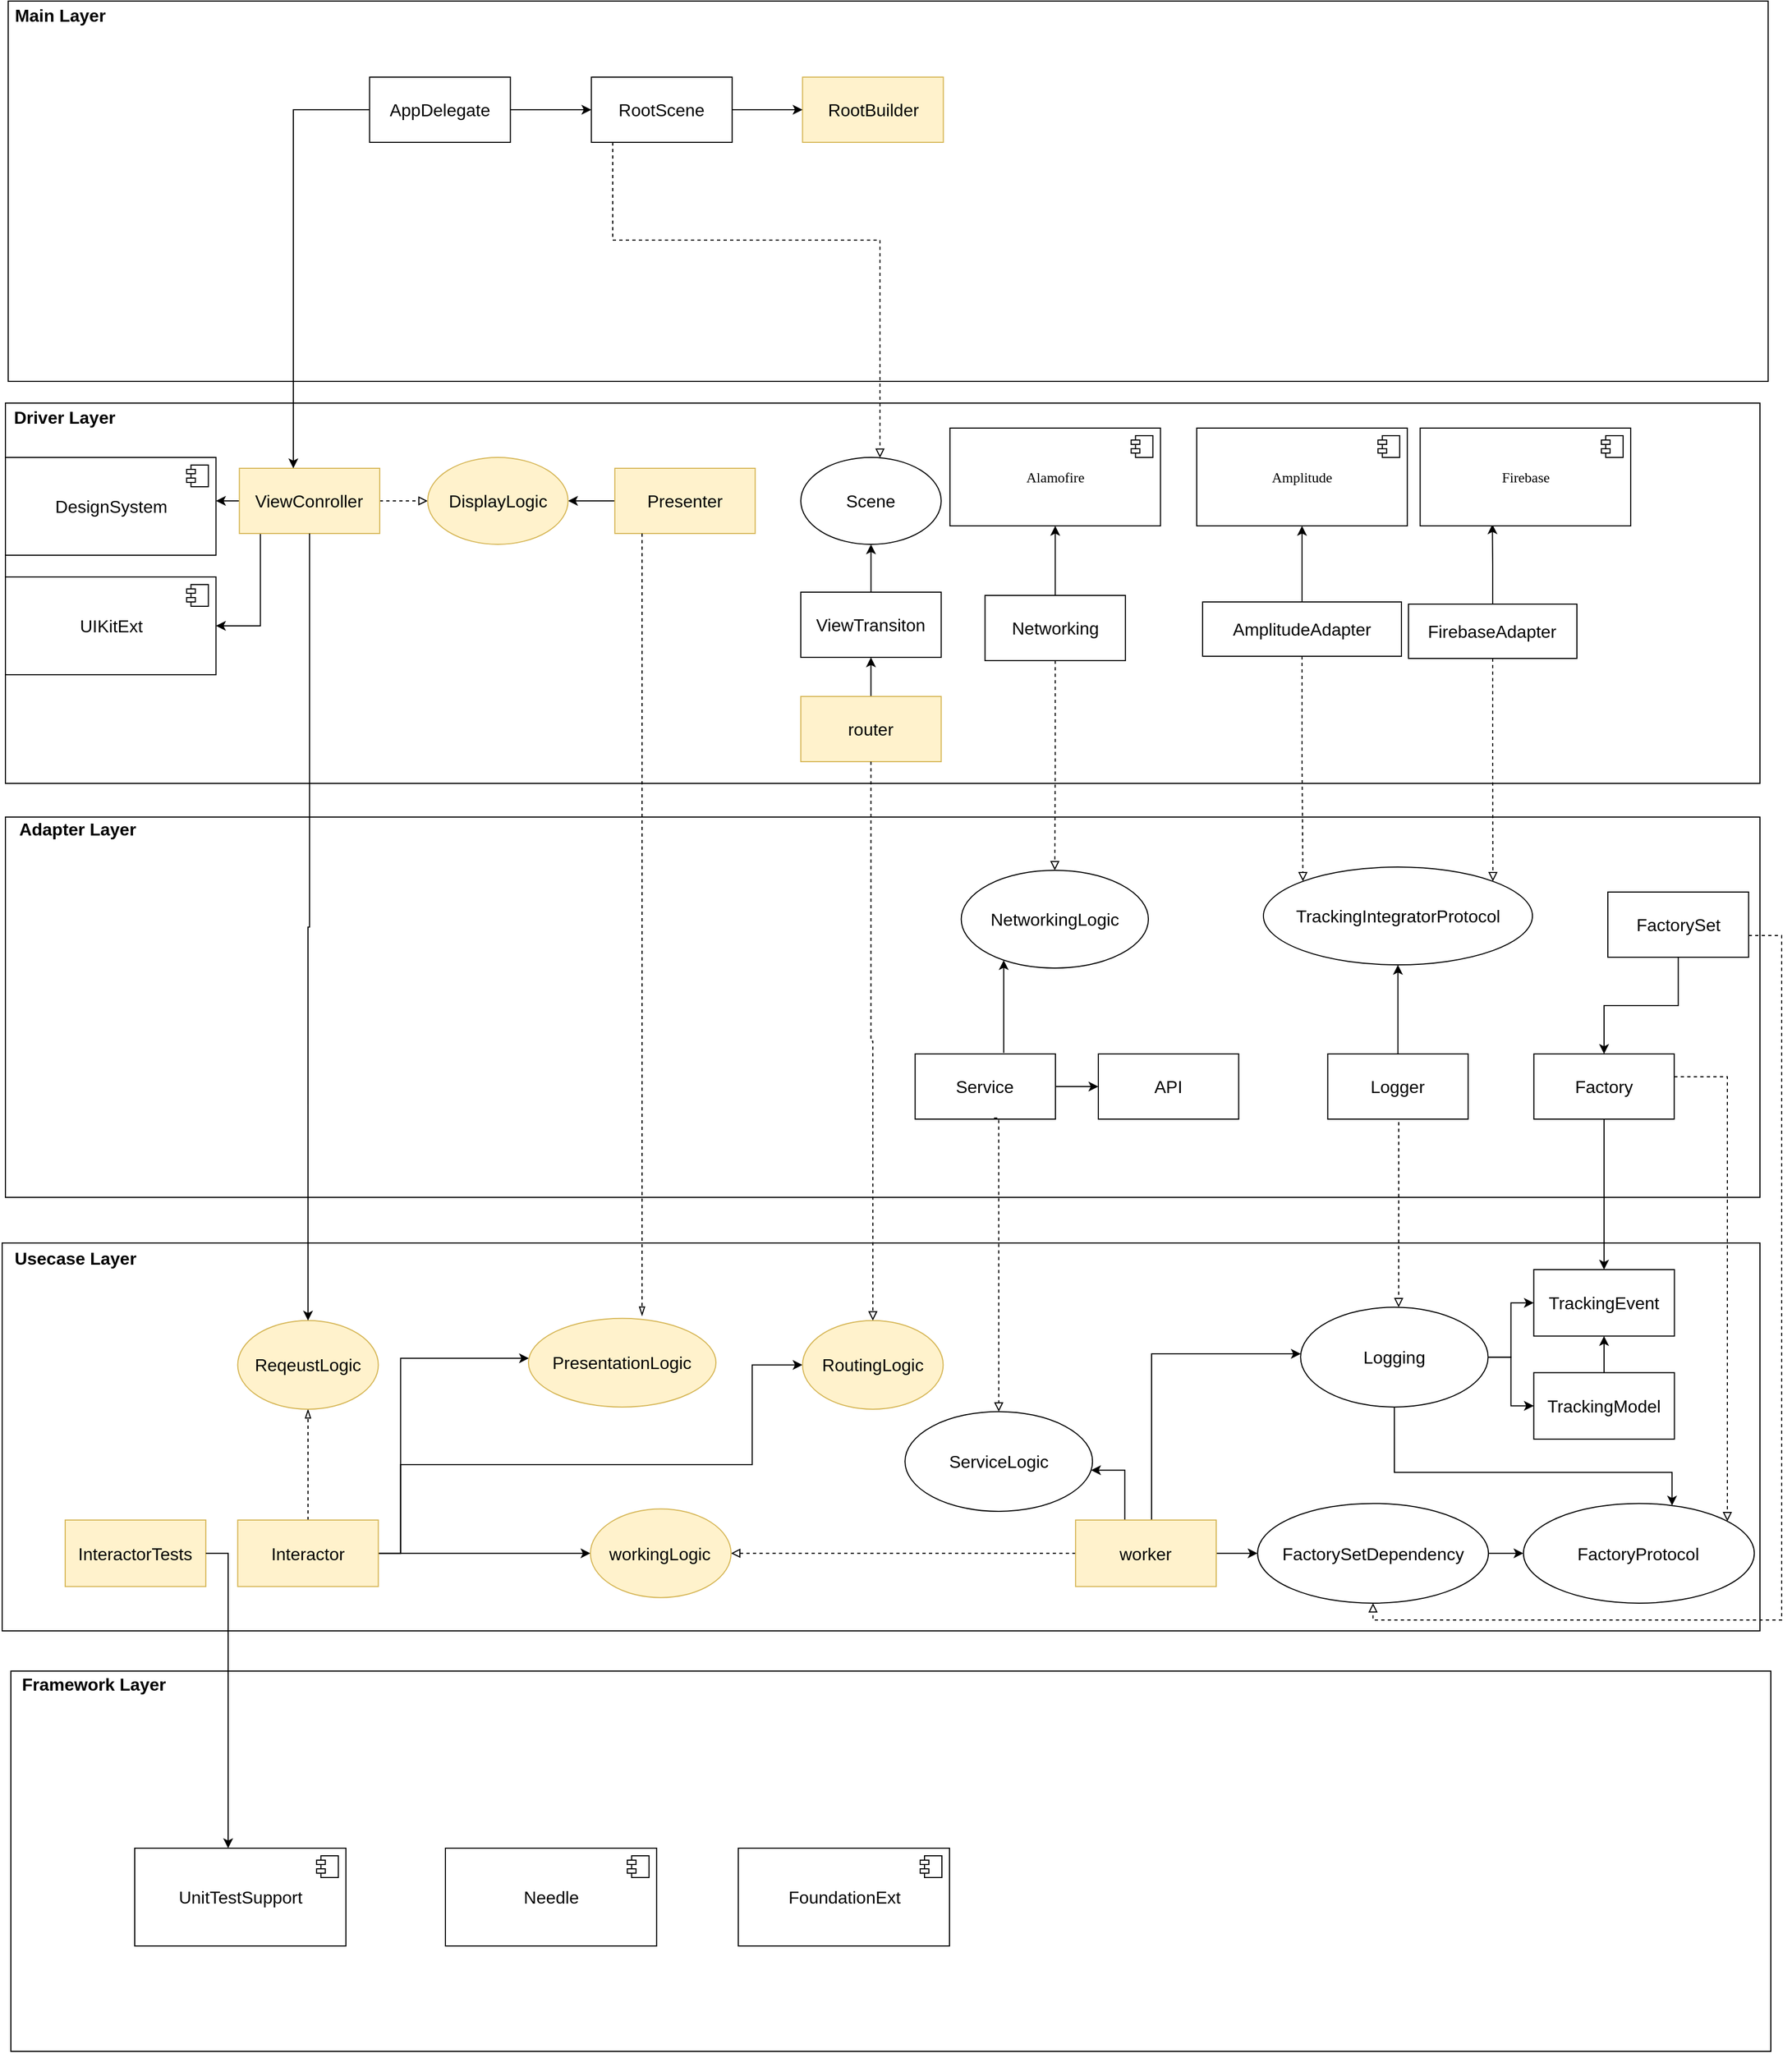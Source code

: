 <mxfile version="16.5.6" type="github">
  <diagram id="tFCrA8HCY2bKQqzYrnuj" name="모듈다이어그램">
    <mxGraphModel dx="1554" dy="914" grid="1" gridSize="10" guides="1" tooltips="1" connect="1" arrows="1" fold="1" page="1" pageScale="1" pageWidth="827" pageHeight="1169" math="0" shadow="0">
      <root>
        <mxCell id="0" />
        <mxCell id="1" parent="0" />
        <mxCell id="i3G74NsptF5IXXJmGlSM-5" value="" style="group" vertex="1" connectable="0" parent="1">
          <mxGeometry x="60" y="140" width="1620" height="350" as="geometry" />
        </mxCell>
        <mxCell id="i3G74NsptF5IXXJmGlSM-3" value="" style="whiteSpace=wrap;html=1;" vertex="1" parent="i3G74NsptF5IXXJmGlSM-5">
          <mxGeometry x="7.56" width="1620" height="350" as="geometry" />
        </mxCell>
        <mxCell id="i3G74NsptF5IXXJmGlSM-4" value="Main Layer" style="text;html=1;resizable=0;autosize=1;align=center;verticalAlign=middle;points=[];fillColor=none;strokeColor=none;rounded=0;fontStyle=1;fontSize=16;" vertex="1" parent="i3G74NsptF5IXXJmGlSM-5">
          <mxGeometry x="5.4" y="3" width="100" height="20" as="geometry" />
        </mxCell>
        <mxCell id="i3G74NsptF5IXXJmGlSM-92" style="edgeStyle=orthogonalEdgeStyle;rounded=0;orthogonalLoop=1;jettySize=auto;html=1;fontSize=16;" edge="1" parent="i3G74NsptF5IXXJmGlSM-5" source="i3G74NsptF5IXXJmGlSM-25" target="i3G74NsptF5IXXJmGlSM-90">
          <mxGeometry relative="1" as="geometry" />
        </mxCell>
        <mxCell id="i3G74NsptF5IXXJmGlSM-25" value="AppDelegate" style="rounded=0;whiteSpace=wrap;html=1;fontSize=16;" vertex="1" parent="i3G74NsptF5IXXJmGlSM-5">
          <mxGeometry x="340.2" y="70" width="129.6" height="60" as="geometry" />
        </mxCell>
        <mxCell id="i3G74NsptF5IXXJmGlSM-26" value="RootBuilder" style="rounded=0;whiteSpace=wrap;html=1;fontSize=16;fillColor=#fff2cc;strokeColor=#d6b656;" vertex="1" parent="i3G74NsptF5IXXJmGlSM-5">
          <mxGeometry x="738.72" y="70" width="129.6" height="60" as="geometry" />
        </mxCell>
        <mxCell id="i3G74NsptF5IXXJmGlSM-94" style="edgeStyle=orthogonalEdgeStyle;rounded=0;orthogonalLoop=1;jettySize=auto;html=1;fontSize=16;" edge="1" parent="i3G74NsptF5IXXJmGlSM-5" source="i3G74NsptF5IXXJmGlSM-90" target="i3G74NsptF5IXXJmGlSM-26">
          <mxGeometry relative="1" as="geometry" />
        </mxCell>
        <mxCell id="i3G74NsptF5IXXJmGlSM-90" value="RootScene" style="rounded=0;whiteSpace=wrap;html=1;fontSize=16;" vertex="1" parent="i3G74NsptF5IXXJmGlSM-5">
          <mxGeometry x="544.32" y="70" width="129.6" height="60" as="geometry" />
        </mxCell>
        <mxCell id="i3G74NsptF5IXXJmGlSM-6" value="" style="group" vertex="1" connectable="0" parent="1">
          <mxGeometry x="70" y="1677" width="1620" height="350" as="geometry" />
        </mxCell>
        <mxCell id="i3G74NsptF5IXXJmGlSM-7" value="" style="whiteSpace=wrap;html=1;" vertex="1" parent="i3G74NsptF5IXXJmGlSM-6">
          <mxGeometry width="1620" height="350" as="geometry" />
        </mxCell>
        <mxCell id="i3G74NsptF5IXXJmGlSM-8" value="&lt;b&gt;&lt;font style=&quot;font-size: 16px&quot;&gt;Framework Layer&lt;/font&gt;&lt;/b&gt;" style="text;html=1;resizable=0;autosize=1;align=center;verticalAlign=middle;points=[];fillColor=none;strokeColor=none;rounded=0;" vertex="1" parent="i3G74NsptF5IXXJmGlSM-6">
          <mxGeometry x="1.08" y="2" width="150" height="20" as="geometry" />
        </mxCell>
        <mxCell id="i3G74NsptF5IXXJmGlSM-39" value="Needle" style="html=1;dropTarget=0;fontSize=16;" vertex="1" parent="i3G74NsptF5IXXJmGlSM-6">
          <mxGeometry x="400" y="163" width="194.4" height="90" as="geometry" />
        </mxCell>
        <mxCell id="i3G74NsptF5IXXJmGlSM-40" value="" style="shape=module;jettyWidth=8;jettyHeight=4;fontSize=16;" vertex="1" parent="i3G74NsptF5IXXJmGlSM-39">
          <mxGeometry x="1" width="20" height="20" relative="1" as="geometry">
            <mxPoint x="-27" y="7" as="offset" />
          </mxGeometry>
        </mxCell>
        <mxCell id="i3G74NsptF5IXXJmGlSM-41" value="UnitTestSupport" style="html=1;dropTarget=0;fontSize=16;" vertex="1" parent="i3G74NsptF5IXXJmGlSM-6">
          <mxGeometry x="114" y="163" width="194.4" height="90" as="geometry" />
        </mxCell>
        <mxCell id="i3G74NsptF5IXXJmGlSM-42" value="" style="shape=module;jettyWidth=8;jettyHeight=4;fontSize=16;" vertex="1" parent="i3G74NsptF5IXXJmGlSM-41">
          <mxGeometry x="1" width="20" height="20" relative="1" as="geometry">
            <mxPoint x="-27" y="7" as="offset" />
          </mxGeometry>
        </mxCell>
        <mxCell id="i3G74NsptF5IXXJmGlSM-51" value="FoundationExt" style="html=1;dropTarget=0;fontSize=16;" vertex="1" parent="i3G74NsptF5IXXJmGlSM-6">
          <mxGeometry x="669.6" y="163" width="194.4" height="90" as="geometry" />
        </mxCell>
        <mxCell id="i3G74NsptF5IXXJmGlSM-52" value="" style="shape=module;jettyWidth=8;jettyHeight=4;fontSize=16;" vertex="1" parent="i3G74NsptF5IXXJmGlSM-51">
          <mxGeometry x="1" width="20" height="20" relative="1" as="geometry">
            <mxPoint x="-27" y="7" as="offset" />
          </mxGeometry>
        </mxCell>
        <mxCell id="i3G74NsptF5IXXJmGlSM-12" value="" style="group" vertex="1" connectable="0" parent="1">
          <mxGeometry x="65" y="510" width="1615" height="350" as="geometry" />
        </mxCell>
        <mxCell id="i3G74NsptF5IXXJmGlSM-13" value="" style="whiteSpace=wrap;html=1;" vertex="1" parent="i3G74NsptF5IXXJmGlSM-12">
          <mxGeometry width="1615" height="350" as="geometry" />
        </mxCell>
        <mxCell id="i3G74NsptF5IXXJmGlSM-14" value="Driver Layer" style="text;html=1;resizable=0;autosize=1;align=center;verticalAlign=middle;points=[];fillColor=none;strokeColor=none;rounded=0;fontStyle=1;fontSize=16;" vertex="1" parent="i3G74NsptF5IXXJmGlSM-12">
          <mxGeometry x="-1.077" y="3" width="110" height="20" as="geometry" />
        </mxCell>
        <mxCell id="i3G74NsptF5IXXJmGlSM-96" style="edgeStyle=orthogonalEdgeStyle;rounded=0;orthogonalLoop=1;jettySize=auto;html=1;fontSize=16;dashed=1;endArrow=block;endFill=0;" edge="1" parent="i3G74NsptF5IXXJmGlSM-12" source="i3G74NsptF5IXXJmGlSM-27" target="i3G74NsptF5IXXJmGlSM-37">
          <mxGeometry relative="1" as="geometry" />
        </mxCell>
        <mxCell id="i3G74NsptF5IXXJmGlSM-103" style="edgeStyle=orthogonalEdgeStyle;rounded=0;orthogonalLoop=1;jettySize=auto;html=1;fontSize=16;endArrow=classic;endFill=1;" edge="1" parent="i3G74NsptF5IXXJmGlSM-12" source="i3G74NsptF5IXXJmGlSM-27" target="i3G74NsptF5IXXJmGlSM-53">
          <mxGeometry relative="1" as="geometry">
            <Array as="points">
              <mxPoint x="204.567" y="90" />
              <mxPoint x="204.567" y="90" />
            </Array>
          </mxGeometry>
        </mxCell>
        <mxCell id="i3G74NsptF5IXXJmGlSM-104" style="edgeStyle=orthogonalEdgeStyle;rounded=0;orthogonalLoop=1;jettySize=auto;html=1;exitX=0.75;exitY=1;exitDx=0;exitDy=0;entryX=1;entryY=0.5;entryDx=0;entryDy=0;fontSize=16;endArrow=classic;endFill=1;" edge="1" parent="i3G74NsptF5IXXJmGlSM-12" source="i3G74NsptF5IXXJmGlSM-27" target="i3G74NsptF5IXXJmGlSM-88">
          <mxGeometry relative="1" as="geometry">
            <Array as="points">
              <mxPoint x="234.713" y="120" />
              <mxPoint x="234.713" y="205" />
            </Array>
          </mxGeometry>
        </mxCell>
        <mxCell id="i3G74NsptF5IXXJmGlSM-27" value="ViewConroller" style="rounded=0;whiteSpace=wrap;html=1;fontSize=16;fillColor=#fff2cc;strokeColor=#d6b656;" vertex="1" parent="i3G74NsptF5IXXJmGlSM-12">
          <mxGeometry x="215.333" y="60" width="129.2" height="60" as="geometry" />
        </mxCell>
        <mxCell id="i3G74NsptF5IXXJmGlSM-98" style="edgeStyle=orthogonalEdgeStyle;rounded=0;orthogonalLoop=1;jettySize=auto;html=1;fontSize=16;endArrow=classic;endFill=1;" edge="1" parent="i3G74NsptF5IXXJmGlSM-12" source="i3G74NsptF5IXXJmGlSM-28" target="i3G74NsptF5IXXJmGlSM-37">
          <mxGeometry relative="1" as="geometry" />
        </mxCell>
        <mxCell id="i3G74NsptF5IXXJmGlSM-28" value="Presenter" style="rounded=0;whiteSpace=wrap;html=1;fontSize=16;fillColor=#fff2cc;strokeColor=#d6b656;" vertex="1" parent="i3G74NsptF5IXXJmGlSM-12">
          <mxGeometry x="560.943" y="60" width="129.2" height="60" as="geometry" />
        </mxCell>
        <mxCell id="i3G74NsptF5IXXJmGlSM-101" style="edgeStyle=orthogonalEdgeStyle;rounded=0;orthogonalLoop=1;jettySize=auto;html=1;fontSize=16;endArrow=classic;endFill=1;" edge="1" parent="i3G74NsptF5IXXJmGlSM-12" source="i3G74NsptF5IXXJmGlSM-29" target="i3G74NsptF5IXXJmGlSM-30">
          <mxGeometry relative="1" as="geometry" />
        </mxCell>
        <mxCell id="i3G74NsptF5IXXJmGlSM-29" value="router" style="rounded=0;whiteSpace=wrap;html=1;fontSize=16;fillColor=#fff2cc;strokeColor=#d6b656;" vertex="1" parent="i3G74NsptF5IXXJmGlSM-12">
          <mxGeometry x="732.133" y="270" width="129.2" height="60" as="geometry" />
        </mxCell>
        <mxCell id="i3G74NsptF5IXXJmGlSM-102" style="edgeStyle=orthogonalEdgeStyle;rounded=0;orthogonalLoop=1;jettySize=auto;html=1;fontSize=16;endArrow=classic;endFill=1;" edge="1" parent="i3G74NsptF5IXXJmGlSM-12" source="i3G74NsptF5IXXJmGlSM-30" target="i3G74NsptF5IXXJmGlSM-31">
          <mxGeometry relative="1" as="geometry" />
        </mxCell>
        <mxCell id="i3G74NsptF5IXXJmGlSM-30" value="ViewTransiton" style="rounded=0;whiteSpace=wrap;html=1;fontSize=16;" vertex="1" parent="i3G74NsptF5IXXJmGlSM-12">
          <mxGeometry x="732.133" y="174" width="129.2" height="60" as="geometry" />
        </mxCell>
        <mxCell id="i3G74NsptF5IXXJmGlSM-31" value="Scene" style="ellipse;whiteSpace=wrap;html=1;fontSize=16;" vertex="1" parent="i3G74NsptF5IXXJmGlSM-12">
          <mxGeometry x="732.133" y="50" width="129.2" height="80" as="geometry" />
        </mxCell>
        <mxCell id="i3G74NsptF5IXXJmGlSM-37" value="DisplayLogic" style="ellipse;whiteSpace=wrap;html=1;fontSize=16;fillColor=#fff2cc;strokeColor=#d6b656;" vertex="1" parent="i3G74NsptF5IXXJmGlSM-12">
          <mxGeometry x="388.677" y="50" width="129.2" height="80" as="geometry" />
        </mxCell>
        <mxCell id="i3G74NsptF5IXXJmGlSM-53" value="DesignSystem" style="html=1;dropTarget=0;fontSize=16;" vertex="1" parent="i3G74NsptF5IXXJmGlSM-12">
          <mxGeometry y="50" width="193.8" height="90" as="geometry" />
        </mxCell>
        <mxCell id="i3G74NsptF5IXXJmGlSM-54" value="" style="shape=module;jettyWidth=8;jettyHeight=4;fontSize=16;" vertex="1" parent="i3G74NsptF5IXXJmGlSM-53">
          <mxGeometry x="1" width="20" height="20" relative="1" as="geometry">
            <mxPoint x="-27" y="7" as="offset" />
          </mxGeometry>
        </mxCell>
        <mxCell id="i3G74NsptF5IXXJmGlSM-145" value="" style="edgeStyle=orthogonalEdgeStyle;rounded=0;orthogonalLoop=1;jettySize=auto;html=1;fontSize=16;endArrow=classic;endFill=1;" edge="1" parent="i3G74NsptF5IXXJmGlSM-12" source="i3G74NsptF5IXXJmGlSM-55" target="i3G74NsptF5IXXJmGlSM-140">
          <mxGeometry relative="1" as="geometry" />
        </mxCell>
        <mxCell id="i3G74NsptF5IXXJmGlSM-55" value="AmplitudeAdapter" style="rounded=0;whiteSpace=wrap;html=1;fontSize=16;" vertex="1" parent="i3G74NsptF5IXXJmGlSM-12">
          <mxGeometry x="1101.97" y="183" width="183.033" height="50" as="geometry" />
        </mxCell>
        <mxCell id="i3G74NsptF5IXXJmGlSM-148" style="edgeStyle=orthogonalEdgeStyle;rounded=0;orthogonalLoop=1;jettySize=auto;html=1;entryX=0.343;entryY=0.984;entryDx=0;entryDy=0;entryPerimeter=0;fontSize=16;endArrow=classic;endFill=1;" edge="1" parent="i3G74NsptF5IXXJmGlSM-12" source="i3G74NsptF5IXXJmGlSM-56" target="i3G74NsptF5IXXJmGlSM-142">
          <mxGeometry relative="1" as="geometry" />
        </mxCell>
        <mxCell id="i3G74NsptF5IXXJmGlSM-56" value="FirebaseAdapter" style="rounded=0;whiteSpace=wrap;html=1;fontSize=16;" vertex="1" parent="i3G74NsptF5IXXJmGlSM-12">
          <mxGeometry x="1291.463" y="185" width="155.04" height="50" as="geometry" />
        </mxCell>
        <mxCell id="i3G74NsptF5IXXJmGlSM-88" value="UIKitExt" style="html=1;dropTarget=0;fontSize=16;" vertex="1" parent="i3G74NsptF5IXXJmGlSM-12">
          <mxGeometry y="160" width="193.8" height="90" as="geometry" />
        </mxCell>
        <mxCell id="i3G74NsptF5IXXJmGlSM-89" value="" style="shape=module;jettyWidth=8;jettyHeight=4;fontSize=16;" vertex="1" parent="i3G74NsptF5IXXJmGlSM-88">
          <mxGeometry x="1" width="20" height="20" relative="1" as="geometry">
            <mxPoint x="-27" y="7" as="offset" />
          </mxGeometry>
        </mxCell>
        <mxCell id="i3G74NsptF5IXXJmGlSM-140" value="&lt;p class=&quot;p1&quot; style=&quot;margin: 0px ; font-stretch: normal ; font-size: 13px ; line-height: normal ; font-family: &amp;#34;menlo&amp;#34; ; background-color: rgb(255 , 255 , 255)&quot;&gt;Amplitude&lt;/p&gt;" style="html=1;dropTarget=0;fontSize=16;" vertex="1" parent="i3G74NsptF5IXXJmGlSM-12">
          <mxGeometry x="1096.587" y="23" width="193.8" height="90" as="geometry" />
        </mxCell>
        <mxCell id="i3G74NsptF5IXXJmGlSM-141" value="" style="shape=module;jettyWidth=8;jettyHeight=4;fontSize=16;" vertex="1" parent="i3G74NsptF5IXXJmGlSM-140">
          <mxGeometry x="1" width="20" height="20" relative="1" as="geometry">
            <mxPoint x="-27" y="7" as="offset" />
          </mxGeometry>
        </mxCell>
        <mxCell id="i3G74NsptF5IXXJmGlSM-142" value="&lt;p class=&quot;p1&quot; style=&quot;margin: 0px ; font-stretch: normal ; font-size: 13px ; line-height: normal ; font-family: &amp;#34;menlo&amp;#34; ; background-color: rgb(255 , 255 , 255)&quot;&gt;Firebase&lt;/p&gt;" style="html=1;dropTarget=0;fontSize=16;" vertex="1" parent="i3G74NsptF5IXXJmGlSM-12">
          <mxGeometry x="1302.23" y="23" width="193.8" height="90" as="geometry" />
        </mxCell>
        <mxCell id="i3G74NsptF5IXXJmGlSM-143" value="" style="shape=module;jettyWidth=8;jettyHeight=4;fontSize=16;" vertex="1" parent="i3G74NsptF5IXXJmGlSM-142">
          <mxGeometry x="1" width="20" height="20" relative="1" as="geometry">
            <mxPoint x="-27" y="7" as="offset" />
          </mxGeometry>
        </mxCell>
        <mxCell id="i3G74NsptF5IXXJmGlSM-205" style="edgeStyle=orthogonalEdgeStyle;rounded=0;orthogonalLoop=1;jettySize=auto;html=1;fontSize=16;endArrow=classic;endFill=1;" edge="1" parent="i3G74NsptF5IXXJmGlSM-12" source="i3G74NsptF5IXXJmGlSM-201" target="i3G74NsptF5IXXJmGlSM-203">
          <mxGeometry relative="1" as="geometry" />
        </mxCell>
        <mxCell id="i3G74NsptF5IXXJmGlSM-201" value="Networking" style="rounded=0;whiteSpace=wrap;html=1;fontSize=16;" vertex="1" parent="i3G74NsptF5IXXJmGlSM-12">
          <mxGeometry x="901.71" y="177" width="129.2" height="60" as="geometry" />
        </mxCell>
        <mxCell id="i3G74NsptF5IXXJmGlSM-203" value="&lt;p class=&quot;p1&quot; style=&quot;margin: 0px ; font-stretch: normal ; font-size: 13px ; line-height: normal ; font-family: &amp;#34;menlo&amp;#34; ; background-color: rgb(255 , 255 , 255)&quot;&gt;Alamofire&lt;/p&gt;" style="html=1;dropTarget=0;fontSize=16;" vertex="1" parent="i3G74NsptF5IXXJmGlSM-12">
          <mxGeometry x="869.41" y="23" width="193.8" height="90" as="geometry" />
        </mxCell>
        <mxCell id="i3G74NsptF5IXXJmGlSM-204" value="" style="shape=module;jettyWidth=8;jettyHeight=4;fontSize=16;" vertex="1" parent="i3G74NsptF5IXXJmGlSM-203">
          <mxGeometry x="1" width="20" height="20" relative="1" as="geometry">
            <mxPoint x="-27" y="7" as="offset" />
          </mxGeometry>
        </mxCell>
        <mxCell id="i3G74NsptF5IXXJmGlSM-18" value="" style="group;dashed=1;" vertex="1" connectable="0" parent="1">
          <mxGeometry x="72" y="890" width="1615" height="350" as="geometry" />
        </mxCell>
        <mxCell id="i3G74NsptF5IXXJmGlSM-19" value="" style="whiteSpace=wrap;html=1;" vertex="1" parent="i3G74NsptF5IXXJmGlSM-18">
          <mxGeometry x="-7" y="1" width="1615" height="350" as="geometry" />
        </mxCell>
        <mxCell id="i3G74NsptF5IXXJmGlSM-20" value="Adapter Layer" style="text;html=1;resizable=0;autosize=1;align=center;verticalAlign=middle;points=[];fillColor=none;strokeColor=none;rounded=0;fontStyle=1;fontSize=16;" vertex="1" parent="i3G74NsptF5IXXJmGlSM-18">
          <mxGeometry x="-1.077" y="2" width="120" height="20" as="geometry" />
        </mxCell>
        <mxCell id="i3G74NsptF5IXXJmGlSM-71" value="TrackingIntegratorProtocol" style="ellipse;whiteSpace=wrap;html=1;fontSize=16;" vertex="1" parent="i3G74NsptF5IXXJmGlSM-18">
          <mxGeometry x="1150.957" y="47" width="247.633" height="90" as="geometry" />
        </mxCell>
        <mxCell id="i3G74NsptF5IXXJmGlSM-135" style="edgeStyle=orthogonalEdgeStyle;rounded=0;orthogonalLoop=1;jettySize=auto;html=1;fontSize=16;endArrow=classic;endFill=1;" edge="1" parent="i3G74NsptF5IXXJmGlSM-18" source="i3G74NsptF5IXXJmGlSM-57" target="i3G74NsptF5IXXJmGlSM-71">
          <mxGeometry relative="1" as="geometry" />
        </mxCell>
        <mxCell id="i3G74NsptF5IXXJmGlSM-57" value="Logger" style="rounded=0;whiteSpace=wrap;html=1;fontSize=16;" vertex="1" parent="i3G74NsptF5IXXJmGlSM-18">
          <mxGeometry x="1210.173" y="219" width="129.2" height="60" as="geometry" />
        </mxCell>
        <mxCell id="i3G74NsptF5IXXJmGlSM-177" value="Factory" style="rounded=0;whiteSpace=wrap;html=1;fontSize=16;" vertex="1" parent="i3G74NsptF5IXXJmGlSM-18">
          <mxGeometry x="1399.897" y="219" width="129.2" height="60" as="geometry" />
        </mxCell>
        <mxCell id="i3G74NsptF5IXXJmGlSM-200" value="" style="edgeStyle=orthogonalEdgeStyle;rounded=0;orthogonalLoop=1;jettySize=auto;html=1;fontSize=16;endArrow=classic;endFill=1;" edge="1" parent="i3G74NsptF5IXXJmGlSM-18" target="i3G74NsptF5IXXJmGlSM-199">
          <mxGeometry relative="1" as="geometry">
            <mxPoint x="911.9" y="218" as="sourcePoint" />
            <mxPoint x="922.94" y="140" as="targetPoint" />
            <Array as="points">
              <mxPoint x="912" y="190" />
              <mxPoint x="912" y="190" />
            </Array>
          </mxGeometry>
        </mxCell>
        <mxCell id="i3G74NsptF5IXXJmGlSM-210" value="" style="edgeStyle=orthogonalEdgeStyle;rounded=0;orthogonalLoop=1;jettySize=auto;html=1;fontSize=16;endArrow=classic;endFill=1;" edge="1" parent="i3G74NsptF5IXXJmGlSM-18" source="i3G74NsptF5IXXJmGlSM-193" target="i3G74NsptF5IXXJmGlSM-206">
          <mxGeometry relative="1" as="geometry" />
        </mxCell>
        <mxCell id="i3G74NsptF5IXXJmGlSM-193" value="Service" style="rounded=0;whiteSpace=wrap;html=1;fontSize=16;" vertex="1" parent="i3G74NsptF5IXXJmGlSM-18">
          <mxGeometry x="830.34" y="219" width="129.2" height="60" as="geometry" />
        </mxCell>
        <mxCell id="i3G74NsptF5IXXJmGlSM-199" value="NetworkingLogic" style="ellipse;whiteSpace=wrap;html=1;fontSize=16;" vertex="1" parent="i3G74NsptF5IXXJmGlSM-18">
          <mxGeometry x="872.807" y="50" width="172.267" height="90" as="geometry" />
        </mxCell>
        <mxCell id="i3G74NsptF5IXXJmGlSM-206" value="API" style="rounded=0;whiteSpace=wrap;html=1;fontSize=16;" vertex="1" parent="i3G74NsptF5IXXJmGlSM-18">
          <mxGeometry x="999" y="219" width="129.2" height="60" as="geometry" />
        </mxCell>
        <mxCell id="i3G74NsptF5IXXJmGlSM-211" style="edgeStyle=orthogonalEdgeStyle;rounded=0;orthogonalLoop=1;jettySize=auto;html=1;fontSize=16;endArrow=classic;endFill=1;" edge="1" parent="i3G74NsptF5IXXJmGlSM-18" source="i3G74NsptF5IXXJmGlSM-187" target="i3G74NsptF5IXXJmGlSM-177">
          <mxGeometry relative="1" as="geometry" />
        </mxCell>
        <mxCell id="i3G74NsptF5IXXJmGlSM-187" value="FactorySet" style="rounded=0;whiteSpace=wrap;html=1;fontSize=16;" vertex="1" parent="i3G74NsptF5IXXJmGlSM-18">
          <mxGeometry x="1468" y="70" width="129.6" height="60" as="geometry" />
        </mxCell>
        <mxCell id="i3G74NsptF5IXXJmGlSM-21" value="" style="group" vertex="1" connectable="0" parent="1">
          <mxGeometry x="62" y="1283" width="1618" height="357" as="geometry" />
        </mxCell>
        <mxCell id="i3G74NsptF5IXXJmGlSM-22" value="" style="whiteSpace=wrap;html=1;" vertex="1" parent="i3G74NsptF5IXXJmGlSM-21">
          <mxGeometry width="1618.0" height="357" as="geometry" />
        </mxCell>
        <mxCell id="i3G74NsptF5IXXJmGlSM-23" value="&lt;b&gt;&lt;font style=&quot;font-size: 16px&quot;&gt;Usecase Layer&lt;/font&gt;&lt;/b&gt;" style="text;html=1;resizable=0;autosize=1;align=center;verticalAlign=middle;points=[];fillColor=none;strokeColor=none;rounded=0;" vertex="1" parent="i3G74NsptF5IXXJmGlSM-21">
          <mxGeometry x="1.606" y="4.08" width="130" height="20" as="geometry" />
        </mxCell>
        <mxCell id="i3G74NsptF5IXXJmGlSM-107" style="edgeStyle=orthogonalEdgeStyle;rounded=0;orthogonalLoop=1;jettySize=auto;html=1;dashed=1;fontSize=16;endArrow=blockThin;endFill=0;" edge="1" parent="i3G74NsptF5IXXJmGlSM-21" source="i3G74NsptF5IXXJmGlSM-32" target="i3G74NsptF5IXXJmGlSM-36">
          <mxGeometry relative="1" as="geometry" />
        </mxCell>
        <mxCell id="i3G74NsptF5IXXJmGlSM-108" style="edgeStyle=orthogonalEdgeStyle;rounded=0;orthogonalLoop=1;jettySize=auto;html=1;fontSize=16;endArrow=classic;endFill=1;" edge="1" parent="i3G74NsptF5IXXJmGlSM-21" source="i3G74NsptF5IXXJmGlSM-32" target="i3G74NsptF5IXXJmGlSM-35">
          <mxGeometry relative="1" as="geometry">
            <Array as="points">
              <mxPoint x="366.747" y="285.6" />
              <mxPoint x="366.747" y="106.08" />
            </Array>
          </mxGeometry>
        </mxCell>
        <mxCell id="i3G74NsptF5IXXJmGlSM-109" style="edgeStyle=orthogonalEdgeStyle;rounded=0;orthogonalLoop=1;jettySize=auto;html=1;entryX=0;entryY=0.5;entryDx=0;entryDy=0;fontSize=16;endArrow=classic;endFill=1;" edge="1" parent="i3G74NsptF5IXXJmGlSM-21" source="i3G74NsptF5IXXJmGlSM-32" target="i3G74NsptF5IXXJmGlSM-34">
          <mxGeometry relative="1" as="geometry" />
        </mxCell>
        <mxCell id="i3G74NsptF5IXXJmGlSM-128" style="edgeStyle=orthogonalEdgeStyle;rounded=0;orthogonalLoop=1;jettySize=auto;html=1;fontSize=16;endArrow=classic;endFill=1;" edge="1" parent="i3G74NsptF5IXXJmGlSM-21" source="i3G74NsptF5IXXJmGlSM-32" target="i3G74NsptF5IXXJmGlSM-126">
          <mxGeometry relative="1" as="geometry">
            <Array as="points">
              <mxPoint x="366.747" y="285.6" />
              <mxPoint x="366.747" y="204" />
              <mxPoint x="690.347" y="204" />
              <mxPoint x="690.347" y="112.2" />
            </Array>
          </mxGeometry>
        </mxCell>
        <mxCell id="i3G74NsptF5IXXJmGlSM-32" value="Interactor" style="rounded=0;whiteSpace=wrap;html=1;fontSize=16;fillColor=#fff2cc;strokeColor=#d6b656;" vertex="1" parent="i3G74NsptF5IXXJmGlSM-21">
          <mxGeometry x="216.812" y="255" width="129.44" height="61.2" as="geometry" />
        </mxCell>
        <mxCell id="i3G74NsptF5IXXJmGlSM-110" style="edgeStyle=orthogonalEdgeStyle;rounded=0;orthogonalLoop=1;jettySize=auto;html=1;fontSize=16;endArrow=block;endFill=0;dashed=1;" edge="1" parent="i3G74NsptF5IXXJmGlSM-21" source="i3G74NsptF5IXXJmGlSM-33" target="i3G74NsptF5IXXJmGlSM-34">
          <mxGeometry relative="1" as="geometry" />
        </mxCell>
        <mxCell id="i3G74NsptF5IXXJmGlSM-129" style="edgeStyle=orthogonalEdgeStyle;rounded=0;orthogonalLoop=1;jettySize=auto;html=1;fontSize=16;endArrow=classic;endFill=1;" edge="1" parent="i3G74NsptF5IXXJmGlSM-21" source="i3G74NsptF5IXXJmGlSM-33" target="i3G74NsptF5IXXJmGlSM-72">
          <mxGeometry relative="1" as="geometry">
            <Array as="points">
              <mxPoint x="1058" y="102" />
            </Array>
          </mxGeometry>
        </mxCell>
        <mxCell id="i3G74NsptF5IXXJmGlSM-173" style="edgeStyle=orthogonalEdgeStyle;rounded=0;orthogonalLoop=1;jettySize=auto;html=1;fontSize=16;endArrow=classic;endFill=1;" edge="1" parent="i3G74NsptF5IXXJmGlSM-21" source="i3G74NsptF5IXXJmGlSM-33" target="i3G74NsptF5IXXJmGlSM-171">
          <mxGeometry relative="1" as="geometry" />
        </mxCell>
        <mxCell id="i3G74NsptF5IXXJmGlSM-192" style="edgeStyle=orthogonalEdgeStyle;rounded=0;orthogonalLoop=1;jettySize=auto;html=1;fontSize=16;endArrow=classic;endFill=1;" edge="1" parent="i3G74NsptF5IXXJmGlSM-21" source="i3G74NsptF5IXXJmGlSM-33" target="i3G74NsptF5IXXJmGlSM-191">
          <mxGeometry relative="1" as="geometry">
            <Array as="points">
              <mxPoint x="1033.363" y="209.1" />
            </Array>
          </mxGeometry>
        </mxCell>
        <mxCell id="i3G74NsptF5IXXJmGlSM-33" value="worker" style="rounded=0;whiteSpace=wrap;html=1;fontSize=16;fillColor=#fff2cc;strokeColor=#d6b656;" vertex="1" parent="i3G74NsptF5IXXJmGlSM-21">
          <mxGeometry x="988.059" y="255" width="129.44" height="61.2" as="geometry" />
        </mxCell>
        <mxCell id="i3G74NsptF5IXXJmGlSM-34" value="workingLogic" style="ellipse;whiteSpace=wrap;html=1;fontSize=16;fillColor=#fff2cc;strokeColor=#d6b656;" vertex="1" parent="i3G74NsptF5IXXJmGlSM-21">
          <mxGeometry x="541.491" y="244.8" width="129.44" height="81.6" as="geometry" />
        </mxCell>
        <mxCell id="i3G74NsptF5IXXJmGlSM-35" value="PresentationLogic" style="ellipse;whiteSpace=wrap;html=1;fontSize=16;fillColor=#fff2cc;strokeColor=#d6b656;" vertex="1" parent="i3G74NsptF5IXXJmGlSM-21">
          <mxGeometry x="484.444" y="69.36" width="172.587" height="81.6" as="geometry" />
        </mxCell>
        <mxCell id="i3G74NsptF5IXXJmGlSM-36" value="ReqeustLogic" style="ellipse;whiteSpace=wrap;html=1;fontSize=16;fillColor=#fff2cc;strokeColor=#d6b656;" vertex="1" parent="i3G74NsptF5IXXJmGlSM-21">
          <mxGeometry x="216.812" y="71.4" width="129.44" height="81.6" as="geometry" />
        </mxCell>
        <mxCell id="i3G74NsptF5IXXJmGlSM-131" style="edgeStyle=orthogonalEdgeStyle;rounded=0;orthogonalLoop=1;jettySize=auto;html=1;fontSize=16;endArrow=classic;endFill=1;" edge="1" parent="i3G74NsptF5IXXJmGlSM-21" source="i3G74NsptF5IXXJmGlSM-72" target="i3G74NsptF5IXXJmGlSM-73">
          <mxGeometry relative="1" as="geometry" />
        </mxCell>
        <mxCell id="i3G74NsptF5IXXJmGlSM-133" style="edgeStyle=orthogonalEdgeStyle;rounded=0;orthogonalLoop=1;jettySize=auto;html=1;fontSize=16;endArrow=classic;endFill=1;" edge="1" parent="i3G74NsptF5IXXJmGlSM-21" source="i3G74NsptF5IXXJmGlSM-72" target="i3G74NsptF5IXXJmGlSM-74">
          <mxGeometry relative="1" as="geometry" />
        </mxCell>
        <mxCell id="i3G74NsptF5IXXJmGlSM-176" style="edgeStyle=orthogonalEdgeStyle;rounded=0;orthogonalLoop=1;jettySize=auto;html=1;fontSize=16;endArrow=classic;endFill=1;" edge="1" parent="i3G74NsptF5IXXJmGlSM-21" source="i3G74NsptF5IXXJmGlSM-72" target="i3G74NsptF5IXXJmGlSM-172">
          <mxGeometry relative="1" as="geometry">
            <Array as="points">
              <mxPoint x="1281.456" y="211.14" />
              <mxPoint x="1537.1" y="211.14" />
            </Array>
          </mxGeometry>
        </mxCell>
        <mxCell id="i3G74NsptF5IXXJmGlSM-72" value="Logging" style="ellipse;whiteSpace=wrap;html=1;fontSize=16;" vertex="1" parent="i3G74NsptF5IXXJmGlSM-21">
          <mxGeometry x="1195.163" y="59.16" width="172.587" height="91.8" as="geometry" />
        </mxCell>
        <mxCell id="i3G74NsptF5IXXJmGlSM-73" value="TrackingEvent" style="rounded=0;whiteSpace=wrap;html=1;fontSize=16;" vertex="1" parent="i3G74NsptF5IXXJmGlSM-21">
          <mxGeometry x="1409.817" y="24.48" width="129.44" height="61.2" as="geometry" />
        </mxCell>
        <mxCell id="i3G74NsptF5IXXJmGlSM-134" value="" style="edgeStyle=orthogonalEdgeStyle;rounded=0;orthogonalLoop=1;jettySize=auto;html=1;fontSize=16;endArrow=classic;endFill=1;" edge="1" parent="i3G74NsptF5IXXJmGlSM-21" source="i3G74NsptF5IXXJmGlSM-74" target="i3G74NsptF5IXXJmGlSM-73">
          <mxGeometry relative="1" as="geometry" />
        </mxCell>
        <mxCell id="i3G74NsptF5IXXJmGlSM-74" value="TrackingModel" style="rounded=0;whiteSpace=wrap;html=1;fontSize=16;" vertex="1" parent="i3G74NsptF5IXXJmGlSM-21">
          <mxGeometry x="1409.817" y="119.34" width="129.44" height="61.2" as="geometry" />
        </mxCell>
        <mxCell id="i3G74NsptF5IXXJmGlSM-126" value="RoutingLogic" style="ellipse;whiteSpace=wrap;html=1;fontSize=16;fillColor=#fff2cc;strokeColor=#d6b656;" vertex="1" parent="i3G74NsptF5IXXJmGlSM-21">
          <mxGeometry x="736.729" y="71.4" width="129.44" height="81.6" as="geometry" />
        </mxCell>
        <mxCell id="i3G74NsptF5IXXJmGlSM-174" style="edgeStyle=orthogonalEdgeStyle;rounded=0;orthogonalLoop=1;jettySize=auto;html=1;entryX=0;entryY=0.5;entryDx=0;entryDy=0;fontSize=16;endArrow=classic;endFill=1;" edge="1" parent="i3G74NsptF5IXXJmGlSM-21" source="i3G74NsptF5IXXJmGlSM-171" target="i3G74NsptF5IXXJmGlSM-172">
          <mxGeometry relative="1" as="geometry" />
        </mxCell>
        <mxCell id="i3G74NsptF5IXXJmGlSM-171" value="FactorySetDependency" style="ellipse;whiteSpace=wrap;html=1;fontSize=16;" vertex="1" parent="i3G74NsptF5IXXJmGlSM-21">
          <mxGeometry x="1155.589" y="239.7" width="212.497" height="91.8" as="geometry" />
        </mxCell>
        <mxCell id="i3G74NsptF5IXXJmGlSM-172" value="FactoryProtocol" style="ellipse;whiteSpace=wrap;html=1;fontSize=16;" vertex="1" parent="i3G74NsptF5IXXJmGlSM-21">
          <mxGeometry x="1400.312" y="239.7" width="212.497" height="91.8" as="geometry" />
        </mxCell>
        <mxCell id="i3G74NsptF5IXXJmGlSM-191" value="ServiceLogic" style="ellipse;whiteSpace=wrap;html=1;fontSize=16;" vertex="1" parent="i3G74NsptF5IXXJmGlSM-21">
          <mxGeometry x="831.056" y="155.2" width="172.587" height="91.8" as="geometry" />
        </mxCell>
        <mxCell id="i3G74NsptF5IXXJmGlSM-212" value="InteractorTests" style="rounded=0;whiteSpace=wrap;html=1;fontSize=16;fillColor=#fff2cc;strokeColor=#d6b656;" vertex="1" parent="i3G74NsptF5IXXJmGlSM-21">
          <mxGeometry x="58.002" y="255" width="129.44" height="61.2" as="geometry" />
        </mxCell>
        <mxCell id="i3G74NsptF5IXXJmGlSM-95" style="edgeStyle=orthogonalEdgeStyle;rounded=0;orthogonalLoop=1;jettySize=auto;html=1;fontSize=16;" edge="1" parent="1" source="i3G74NsptF5IXXJmGlSM-25" target="i3G74NsptF5IXXJmGlSM-27">
          <mxGeometry relative="1" as="geometry">
            <Array as="points">
              <mxPoint x="330" y="240" />
            </Array>
          </mxGeometry>
        </mxCell>
        <mxCell id="i3G74NsptF5IXXJmGlSM-100" style="edgeStyle=orthogonalEdgeStyle;rounded=0;orthogonalLoop=1;jettySize=auto;html=1;fontSize=16;endArrow=block;endFill=0;dashed=1;" edge="1" parent="1" source="i3G74NsptF5IXXJmGlSM-90" target="i3G74NsptF5IXXJmGlSM-31">
          <mxGeometry relative="1" as="geometry">
            <Array as="points">
              <mxPoint x="624" y="360" />
              <mxPoint x="870" y="360" />
            </Array>
          </mxGeometry>
        </mxCell>
        <mxCell id="i3G74NsptF5IXXJmGlSM-105" style="edgeStyle=orthogonalEdgeStyle;rounded=0;orthogonalLoop=1;jettySize=auto;html=1;fontSize=16;endArrow=blockThin;endFill=0;dashed=1;" edge="1" parent="1" source="i3G74NsptF5IXXJmGlSM-28">
          <mxGeometry relative="1" as="geometry">
            <mxPoint x="651" y="1350" as="targetPoint" />
            <Array as="points">
              <mxPoint x="651" y="1340" />
              <mxPoint x="651" y="1340" />
            </Array>
          </mxGeometry>
        </mxCell>
        <mxCell id="i3G74NsptF5IXXJmGlSM-106" style="edgeStyle=orthogonalEdgeStyle;rounded=0;orthogonalLoop=1;jettySize=auto;html=1;fontSize=16;endArrow=classic;endFill=1;" edge="1" parent="1" source="i3G74NsptF5IXXJmGlSM-27" target="i3G74NsptF5IXXJmGlSM-36">
          <mxGeometry relative="1" as="geometry" />
        </mxCell>
        <mxCell id="i3G74NsptF5IXXJmGlSM-127" style="edgeStyle=orthogonalEdgeStyle;rounded=0;orthogonalLoop=1;jettySize=auto;html=1;dashed=1;fontSize=16;endArrow=block;endFill=0;" edge="1" parent="1" source="i3G74NsptF5IXXJmGlSM-29" target="i3G74NsptF5IXXJmGlSM-126">
          <mxGeometry relative="1" as="geometry" />
        </mxCell>
        <mxCell id="i3G74NsptF5IXXJmGlSM-132" style="edgeStyle=orthogonalEdgeStyle;rounded=0;orthogonalLoop=1;jettySize=auto;html=1;fontSize=16;endArrow=block;endFill=0;dashed=1;" edge="1" parent="1">
          <mxGeometry relative="1" as="geometry">
            <mxPoint x="1350.8" y="1169" as="sourcePoint" />
            <mxPoint x="1347.456" y="1342.16" as="targetPoint" />
            <Array as="points">
              <mxPoint x="1347" y="1169" />
            </Array>
          </mxGeometry>
        </mxCell>
        <mxCell id="i3G74NsptF5IXXJmGlSM-136" style="edgeStyle=orthogonalEdgeStyle;rounded=0;orthogonalLoop=1;jettySize=auto;html=1;fontSize=16;endArrow=block;endFill=0;entryX=0;entryY=0;entryDx=0;entryDy=0;dashed=1;" edge="1" parent="1" source="i3G74NsptF5IXXJmGlSM-55" target="i3G74NsptF5IXXJmGlSM-71">
          <mxGeometry relative="1" as="geometry" />
        </mxCell>
        <mxCell id="i3G74NsptF5IXXJmGlSM-137" style="edgeStyle=orthogonalEdgeStyle;rounded=0;orthogonalLoop=1;jettySize=auto;html=1;entryX=1;entryY=0;entryDx=0;entryDy=0;fontSize=16;endArrow=block;endFill=0;dashed=1;" edge="1" parent="1" source="i3G74NsptF5IXXJmGlSM-56" target="i3G74NsptF5IXXJmGlSM-71">
          <mxGeometry relative="1" as="geometry" />
        </mxCell>
        <mxCell id="i3G74NsptF5IXXJmGlSM-178" style="edgeStyle=orthogonalEdgeStyle;rounded=0;orthogonalLoop=1;jettySize=auto;html=1;fontSize=16;endArrow=block;endFill=0;dashed=1;" edge="1" parent="1" source="i3G74NsptF5IXXJmGlSM-177" target="i3G74NsptF5IXXJmGlSM-172">
          <mxGeometry relative="1" as="geometry">
            <mxPoint x="1650" y="1500" as="targetPoint" />
            <Array as="points">
              <mxPoint x="1650" y="1130" />
            </Array>
          </mxGeometry>
        </mxCell>
        <mxCell id="i3G74NsptF5IXXJmGlSM-189" style="edgeStyle=orthogonalEdgeStyle;rounded=0;orthogonalLoop=1;jettySize=auto;html=1;fontSize=16;endArrow=block;endFill=0;entryX=0.5;entryY=1;entryDx=0;entryDy=0;dashed=1;" edge="1" parent="1" source="i3G74NsptF5IXXJmGlSM-187" target="i3G74NsptF5IXXJmGlSM-171">
          <mxGeometry relative="1" as="geometry">
            <Array as="points">
              <mxPoint x="1700" y="1000" />
              <mxPoint x="1700" y="1630" />
              <mxPoint x="1324" y="1630" />
            </Array>
          </mxGeometry>
        </mxCell>
        <mxCell id="i3G74NsptF5IXXJmGlSM-190" style="edgeStyle=orthogonalEdgeStyle;rounded=0;orthogonalLoop=1;jettySize=auto;html=1;fontSize=16;endArrow=classic;endFill=1;" edge="1" parent="1" source="i3G74NsptF5IXXJmGlSM-177" target="i3G74NsptF5IXXJmGlSM-73">
          <mxGeometry relative="1" as="geometry" />
        </mxCell>
        <mxCell id="i3G74NsptF5IXXJmGlSM-198" style="edgeStyle=orthogonalEdgeStyle;rounded=0;orthogonalLoop=1;jettySize=auto;html=1;dashed=1;fontSize=16;endArrow=block;endFill=0;entryX=0.5;entryY=0;entryDx=0;entryDy=0;" edge="1" parent="1" target="i3G74NsptF5IXXJmGlSM-191">
          <mxGeometry relative="1" as="geometry">
            <mxPoint x="975" y="1168" as="sourcePoint" />
            <mxPoint x="979" y="1430" as="targetPoint" />
            <Array as="points">
              <mxPoint x="979" y="1168" />
            </Array>
          </mxGeometry>
        </mxCell>
        <mxCell id="i3G74NsptF5IXXJmGlSM-202" style="edgeStyle=orthogonalEdgeStyle;rounded=0;orthogonalLoop=1;jettySize=auto;html=1;fontSize=16;endArrow=block;endFill=0;dashed=1;" edge="1" parent="1" source="i3G74NsptF5IXXJmGlSM-201" target="i3G74NsptF5IXXJmGlSM-199">
          <mxGeometry relative="1" as="geometry" />
        </mxCell>
        <mxCell id="i3G74NsptF5IXXJmGlSM-213" style="edgeStyle=orthogonalEdgeStyle;rounded=0;orthogonalLoop=1;jettySize=auto;html=1;fontSize=16;endArrow=classic;endFill=1;" edge="1" parent="1" source="i3G74NsptF5IXXJmGlSM-212" target="i3G74NsptF5IXXJmGlSM-41">
          <mxGeometry relative="1" as="geometry">
            <Array as="points">
              <mxPoint x="270" y="1569" />
            </Array>
          </mxGeometry>
        </mxCell>
      </root>
    </mxGraphModel>
  </diagram>
</mxfile>
